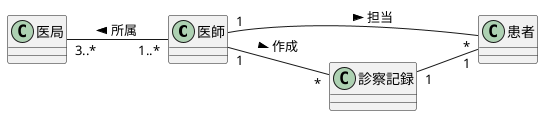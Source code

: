 @startuml
left to right direction
class 医師{}
class 医局{}
class 患者{}
class 診察記録{}
医局 "3..*" --"1..*"医師 :< 所属
医師 "1"--"*"患者 :> 担当
医師 "1"--"*" 診察記録 :> 作成
診察記録 "1" -- "1" 患者
@enduml